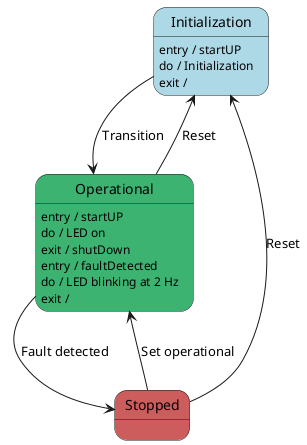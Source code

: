 @startuml State 2

state "Initialization" as I #LightBlue
I : entry / startUP
I : do / Initialization
I : exit / 

state "Operational" as O #MediumSeaGreen
O : entry / startUP
O : do / LED on
O : exit / shutDown

state "Stopped" as S #IndianRed
O : entry / faultDetected
O : do / LED blinking at 2 Hz
O : exit /


O --> I : Reset
O --> S : Fault detected

I --> O : Transition

S --> O : Set operational
S --> I : Reset

@enduml